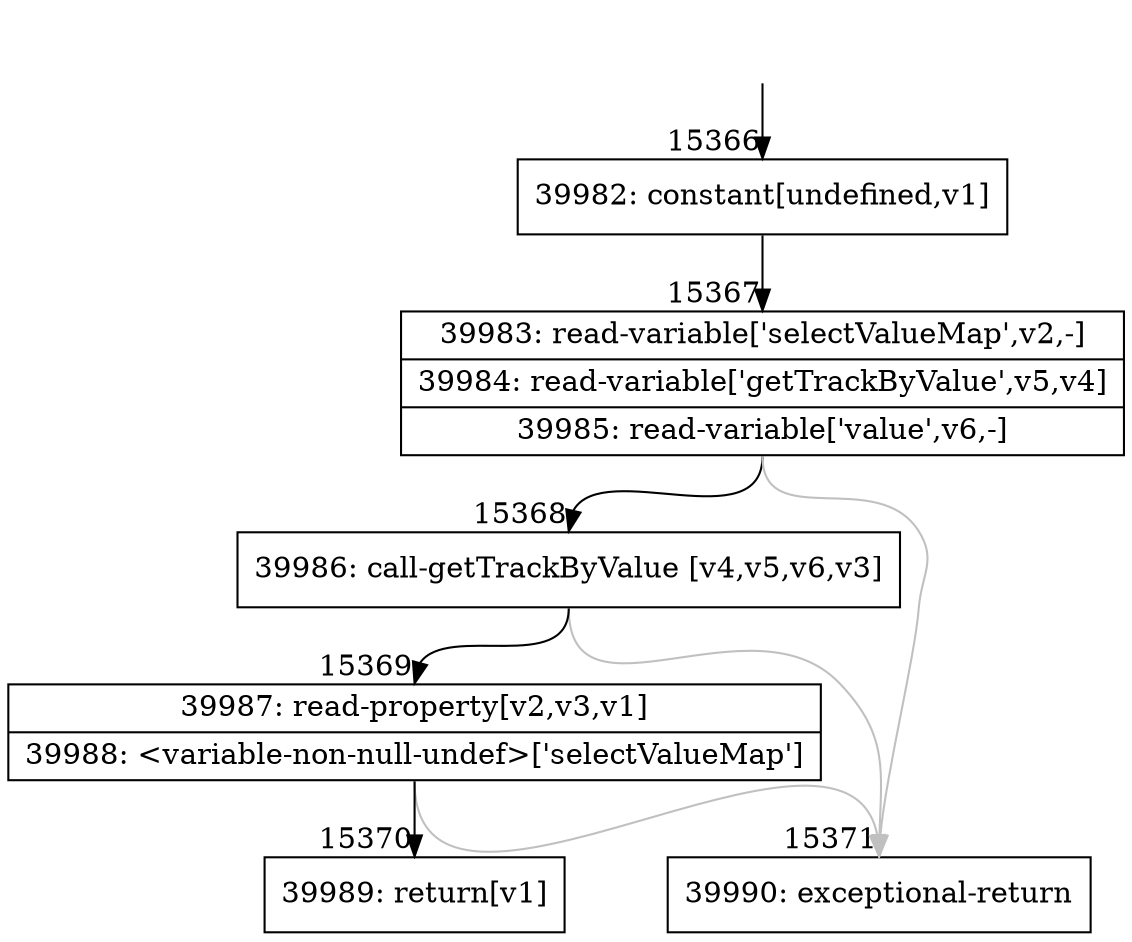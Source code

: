 digraph {
rankdir="TD"
BB_entry1239[shape=none,label=""];
BB_entry1239 -> BB15366 [tailport=s, headport=n, headlabel="    15366"]
BB15366 [shape=record label="{39982: constant[undefined,v1]}" ] 
BB15366 -> BB15367 [tailport=s, headport=n, headlabel="      15367"]
BB15367 [shape=record label="{39983: read-variable['selectValueMap',v2,-]|39984: read-variable['getTrackByValue',v5,v4]|39985: read-variable['value',v6,-]}" ] 
BB15367 -> BB15368 [tailport=s, headport=n, headlabel="      15368"]
BB15367 -> BB15371 [tailport=s, headport=n, color=gray, headlabel="      15371"]
BB15368 [shape=record label="{39986: call-getTrackByValue [v4,v5,v6,v3]}" ] 
BB15368 -> BB15369 [tailport=s, headport=n, headlabel="      15369"]
BB15368 -> BB15371 [tailport=s, headport=n, color=gray]
BB15369 [shape=record label="{39987: read-property[v2,v3,v1]|39988: \<variable-non-null-undef\>['selectValueMap']}" ] 
BB15369 -> BB15370 [tailport=s, headport=n, headlabel="      15370"]
BB15369 -> BB15371 [tailport=s, headport=n, color=gray]
BB15370 [shape=record label="{39989: return[v1]}" ] 
BB15371 [shape=record label="{39990: exceptional-return}" ] 
//#$~ 26100
}
